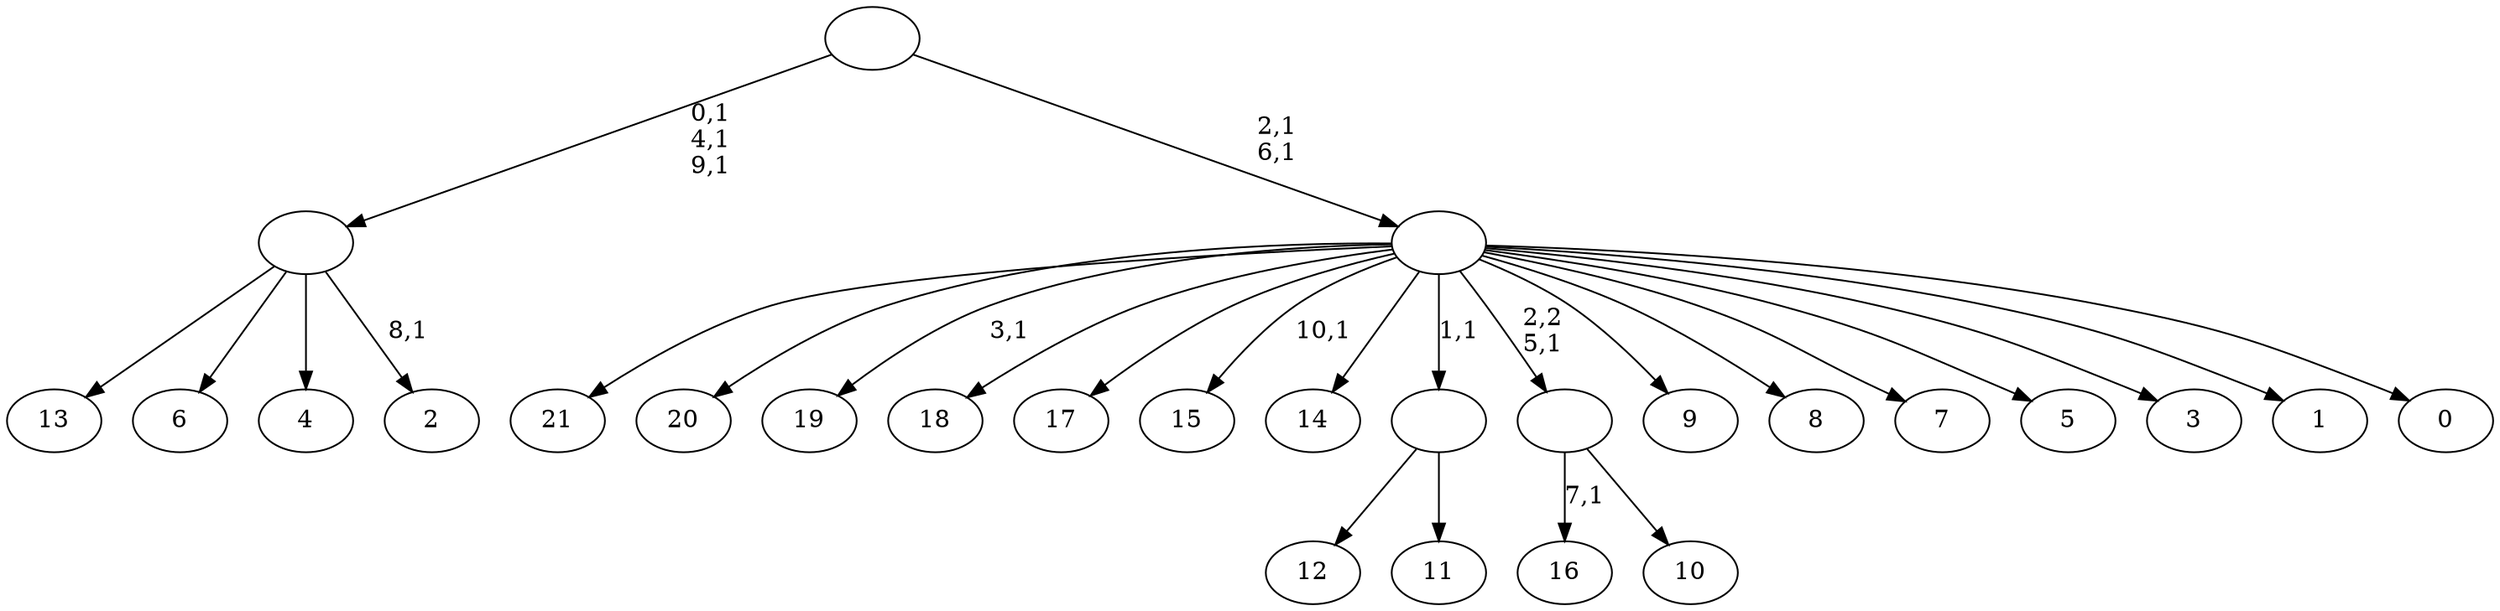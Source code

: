 digraph T {
	33 [label="21"]
	32 [label="20"]
	31 [label="19"]
	29 [label="18"]
	28 [label="17"]
	27 [label="16"]
	25 [label="15"]
	23 [label="14"]
	22 [label="13"]
	21 [label="12"]
	20 [label="11"]
	19 [label=""]
	18 [label="10"]
	17 [label=""]
	16 [label="9"]
	15 [label="8"]
	14 [label="7"]
	13 [label="6"]
	12 [label="5"]
	11 [label="4"]
	10 [label="3"]
	9 [label="2"]
	7 [label=""]
	4 [label="1"]
	3 [label="0"]
	2 [label=""]
	0 [label=""]
	19 -> 21 [label=""]
	19 -> 20 [label=""]
	17 -> 27 [label="7,1"]
	17 -> 18 [label=""]
	7 -> 9 [label="8,1"]
	7 -> 22 [label=""]
	7 -> 13 [label=""]
	7 -> 11 [label=""]
	2 -> 25 [label="10,1"]
	2 -> 31 [label="3,1"]
	2 -> 33 [label=""]
	2 -> 32 [label=""]
	2 -> 29 [label=""]
	2 -> 28 [label=""]
	2 -> 23 [label=""]
	2 -> 19 [label="1,1"]
	2 -> 17 [label="2,2\n5,1"]
	2 -> 16 [label=""]
	2 -> 15 [label=""]
	2 -> 14 [label=""]
	2 -> 12 [label=""]
	2 -> 10 [label=""]
	2 -> 4 [label=""]
	2 -> 3 [label=""]
	0 -> 2 [label="2,1\n6,1"]
	0 -> 7 [label="0,1\n4,1\n9,1"]
}
